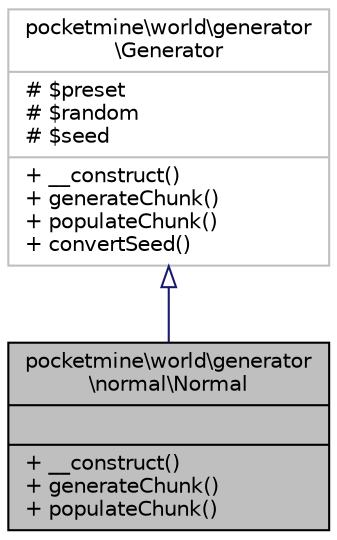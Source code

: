 digraph "pocketmine\world\generator\normal\Normal"
{
 // INTERACTIVE_SVG=YES
 // LATEX_PDF_SIZE
  edge [fontname="Helvetica",fontsize="10",labelfontname="Helvetica",labelfontsize="10"];
  node [fontname="Helvetica",fontsize="10",shape=record];
  Node1 [label="{pocketmine\\world\\generator\l\\normal\\Normal\n||+ __construct()\l+ generateChunk()\l+ populateChunk()\l}",height=0.2,width=0.4,color="black", fillcolor="grey75", style="filled", fontcolor="black",tooltip=" "];
  Node2 -> Node1 [dir="back",color="midnightblue",fontsize="10",style="solid",arrowtail="onormal",fontname="Helvetica"];
  Node2 [label="{pocketmine\\world\\generator\l\\Generator\n|# $preset\l# $random\l# $seed\l|+ __construct()\l+ generateChunk()\l+ populateChunk()\l+ convertSeed()\l}",height=0.2,width=0.4,color="grey75", fillcolor="white", style="filled",URL="$d3/df9/classpocketmine_1_1world_1_1generator_1_1_generator.html",tooltip=" "];
}
